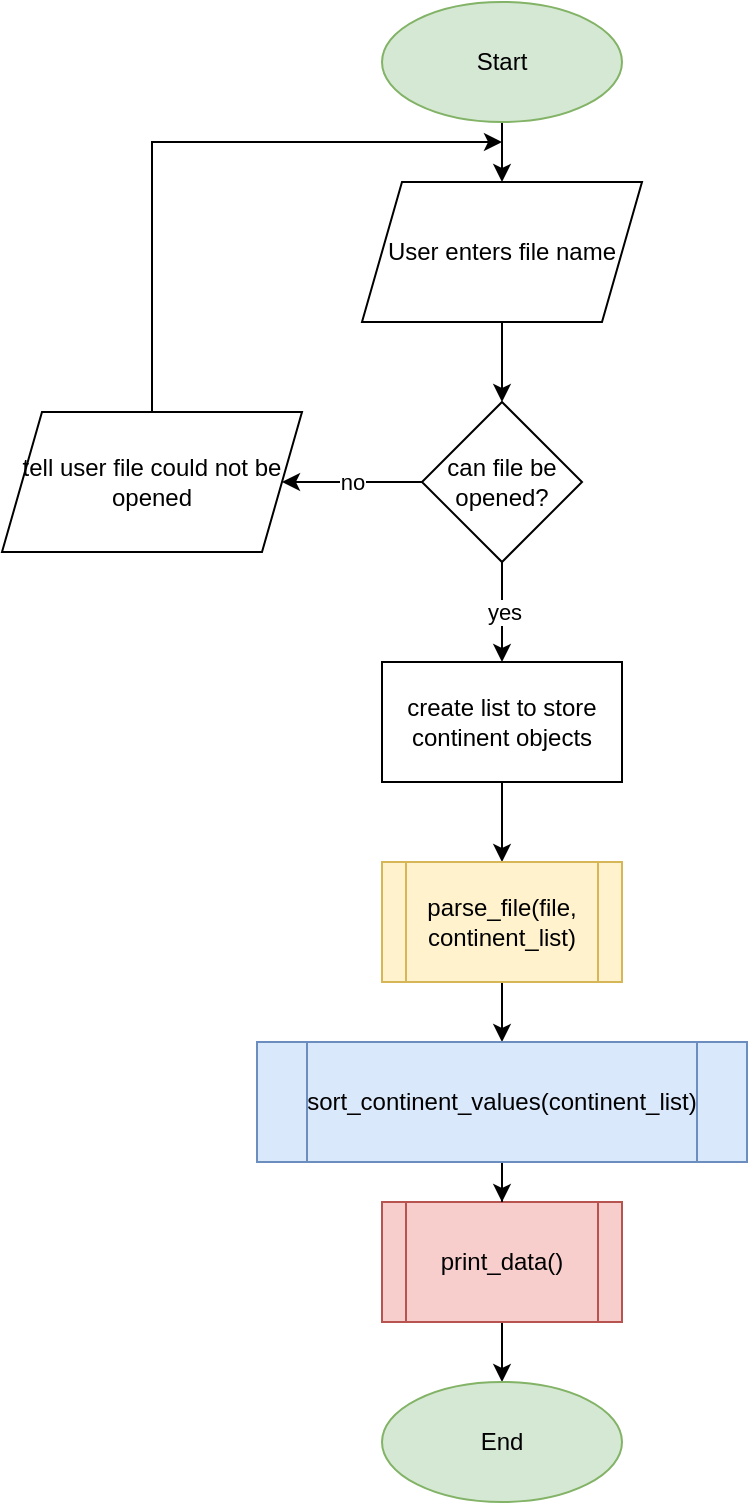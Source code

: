 <mxfile version="20.8.5" type="github" pages="3">
  <diagram id="yCp3yy1CDkCnGNzbleE7" name="main">
    <mxGraphModel dx="954" dy="616" grid="1" gridSize="10" guides="1" tooltips="1" connect="1" arrows="1" fold="1" page="1" pageScale="1" pageWidth="850" pageHeight="1100" math="0" shadow="0">
      <root>
        <mxCell id="0" />
        <mxCell id="1" parent="0" />
        <mxCell id="oboSt407GrpLVynpOdHt-3" value="" style="edgeStyle=orthogonalEdgeStyle;rounded=0;orthogonalLoop=1;jettySize=auto;html=1;" parent="1" target="oboSt407GrpLVynpOdHt-2" edge="1">
          <mxGeometry relative="1" as="geometry">
            <mxPoint x="390" y="70" as="sourcePoint" />
          </mxGeometry>
        </mxCell>
        <mxCell id="oboSt407GrpLVynpOdHt-1" value="Start" style="ellipse;whiteSpace=wrap;html=1;fillColor=#d5e8d4;strokeColor=#82b366;" parent="1" vertex="1">
          <mxGeometry x="340" y="50" width="120" height="60" as="geometry" />
        </mxCell>
        <mxCell id="oboSt407GrpLVynpOdHt-5" value="" style="edgeStyle=orthogonalEdgeStyle;rounded=0;orthogonalLoop=1;jettySize=auto;html=1;" parent="1" source="oboSt407GrpLVynpOdHt-2" target="oboSt407GrpLVynpOdHt-4" edge="1">
          <mxGeometry relative="1" as="geometry" />
        </mxCell>
        <mxCell id="oboSt407GrpLVynpOdHt-2" value="User enters file name" style="shape=parallelogram;perimeter=parallelogramPerimeter;whiteSpace=wrap;html=1;fixedSize=1;" parent="1" vertex="1">
          <mxGeometry x="330" y="140" width="140" height="70" as="geometry" />
        </mxCell>
        <mxCell id="oboSt407GrpLVynpOdHt-10" value="yes" style="edgeStyle=orthogonalEdgeStyle;rounded=0;orthogonalLoop=1;jettySize=auto;html=1;" parent="1" source="oboSt407GrpLVynpOdHt-4" edge="1">
          <mxGeometry relative="1" as="geometry">
            <mxPoint x="400" y="380" as="targetPoint" />
          </mxGeometry>
        </mxCell>
        <mxCell id="wlAmiefyty3tiZnHM9mg-1" value="no" style="edgeStyle=orthogonalEdgeStyle;rounded=0;orthogonalLoop=1;jettySize=auto;html=1;" parent="1" source="oboSt407GrpLVynpOdHt-4" target="oboSt407GrpLVynpOdHt-6" edge="1">
          <mxGeometry relative="1" as="geometry" />
        </mxCell>
        <mxCell id="oboSt407GrpLVynpOdHt-4" value="can file be opened?" style="rhombus;whiteSpace=wrap;html=1;" parent="1" vertex="1">
          <mxGeometry x="360" y="250" width="80" height="80" as="geometry" />
        </mxCell>
        <mxCell id="oboSt407GrpLVynpOdHt-11" style="edgeStyle=orthogonalEdgeStyle;rounded=0;orthogonalLoop=1;jettySize=auto;html=1;exitX=0.5;exitY=0;exitDx=0;exitDy=0;" parent="1" source="oboSt407GrpLVynpOdHt-6" edge="1">
          <mxGeometry relative="1" as="geometry">
            <mxPoint x="400" y="120" as="targetPoint" />
            <Array as="points">
              <mxPoint x="225" y="120" />
            </Array>
          </mxGeometry>
        </mxCell>
        <mxCell id="oboSt407GrpLVynpOdHt-6" value="tell user file could not be opened" style="shape=parallelogram;perimeter=parallelogramPerimeter;whiteSpace=wrap;html=1;fixedSize=1;" parent="1" vertex="1">
          <mxGeometry x="150" y="255" width="150" height="70" as="geometry" />
        </mxCell>
        <mxCell id="oboSt407GrpLVynpOdHt-14" style="edgeStyle=orthogonalEdgeStyle;rounded=0;orthogonalLoop=1;jettySize=auto;html=1;exitX=0.5;exitY=1;exitDx=0;exitDy=0;entryX=0.5;entryY=0;entryDx=0;entryDy=0;" parent="1" source="oboSt407GrpLVynpOdHt-12" target="oboSt407GrpLVynpOdHt-13" edge="1">
          <mxGeometry relative="1" as="geometry" />
        </mxCell>
        <mxCell id="oboSt407GrpLVynpOdHt-12" value="create list to store continent objects" style="rounded=0;whiteSpace=wrap;html=1;" parent="1" vertex="1">
          <mxGeometry x="340" y="380" width="120" height="60" as="geometry" />
        </mxCell>
        <mxCell id="oboSt407GrpLVynpOdHt-16" value="" style="edgeStyle=orthogonalEdgeStyle;rounded=0;orthogonalLoop=1;jettySize=auto;html=1;" parent="1" source="oboSt407GrpLVynpOdHt-13" edge="1">
          <mxGeometry relative="1" as="geometry">
            <mxPoint x="400" y="570" as="targetPoint" />
          </mxGeometry>
        </mxCell>
        <mxCell id="oboSt407GrpLVynpOdHt-13" value="parse_file(file, continent_list)" style="shape=process;whiteSpace=wrap;html=1;backgroundOutline=1;fillColor=#fff2cc;strokeColor=#d6b656;" parent="1" vertex="1">
          <mxGeometry x="340" y="480" width="120" height="60" as="geometry" />
        </mxCell>
        <mxCell id="oboSt407GrpLVynpOdHt-19" style="edgeStyle=orthogonalEdgeStyle;rounded=0;orthogonalLoop=1;jettySize=auto;html=1;exitX=0.5;exitY=1;exitDx=0;exitDy=0;entryX=0.5;entryY=0;entryDx=0;entryDy=0;" parent="1" source="oboSt407GrpLVynpOdHt-20" target="oboSt407GrpLVynpOdHt-18" edge="1">
          <mxGeometry relative="1" as="geometry">
            <mxPoint x="400" y="720" as="sourcePoint" />
          </mxGeometry>
        </mxCell>
        <mxCell id="oboSt407GrpLVynpOdHt-18" value="End" style="ellipse;whiteSpace=wrap;html=1;fillColor=#d5e8d4;strokeColor=#82b366;" parent="1" vertex="1">
          <mxGeometry x="340" y="740" width="120" height="60" as="geometry" />
        </mxCell>
        <mxCell id="oboSt407GrpLVynpOdHt-20" value="print_data()" style="shape=process;whiteSpace=wrap;html=1;backgroundOutline=1;fillColor=#f8cecc;strokeColor=#b85450;" parent="1" vertex="1">
          <mxGeometry x="340" y="650" width="120" height="60" as="geometry" />
        </mxCell>
        <mxCell id="fWn9jCYB3-4_oM9DVNx2-2" value="" style="edgeStyle=orthogonalEdgeStyle;rounded=0;orthogonalLoop=1;jettySize=auto;html=1;" parent="1" source="fWn9jCYB3-4_oM9DVNx2-1" target="oboSt407GrpLVynpOdHt-20" edge="1">
          <mxGeometry relative="1" as="geometry" />
        </mxCell>
        <mxCell id="fWn9jCYB3-4_oM9DVNx2-1" value="sort_continent_values(continent_list)" style="shape=process;whiteSpace=wrap;html=1;backgroundOutline=1;fillColor=#dae8fc;strokeColor=#6c8ebf;" parent="1" vertex="1">
          <mxGeometry x="277.5" y="570" width="245" height="60" as="geometry" />
        </mxCell>
      </root>
    </mxGraphModel>
  </diagram>
  <diagram id="8TNFRu_faSdTihl1HD-S" name="parse_file()">
    <mxGraphModel dx="954" dy="616" grid="1" gridSize="10" guides="1" tooltips="1" connect="1" arrows="1" fold="1" page="1" pageScale="1" pageWidth="850" pageHeight="1100" math="0" shadow="0">
      <root>
        <mxCell id="0" />
        <mxCell id="1" parent="0" />
        <mxCell id="2Fp9JlUa-YeowczUPUpx-4" value="" style="edgeStyle=orthogonalEdgeStyle;rounded=0;orthogonalLoop=1;jettySize=auto;html=1;" parent="1" source="XJ_a5BNZuWzltndVChw8-1" target="2Fp9JlUa-YeowczUPUpx-2" edge="1">
          <mxGeometry relative="1" as="geometry" />
        </mxCell>
        <mxCell id="XJ_a5BNZuWzltndVChw8-1" value="start" style="ellipse;whiteSpace=wrap;html=1;fillColor=#d5e8d4;strokeColor=#82b366;" parent="1" vertex="1">
          <mxGeometry x="340" y="30" width="120" height="60" as="geometry" />
        </mxCell>
        <mxCell id="2Fp9JlUa-YeowczUPUpx-5" value="" style="edgeStyle=orthogonalEdgeStyle;rounded=0;orthogonalLoop=1;jettySize=auto;html=1;entryX=0.5;entryY=0;entryDx=0;entryDy=0;startArrow=none;" parent="1" source="Ff4F8dltD4HQ5s6na6rR-16" target="u2p1NarR3WCm8fMuFPHF-2" edge="1">
          <mxGeometry relative="1" as="geometry">
            <mxPoint x="400" y="200" as="targetPoint" />
          </mxGeometry>
        </mxCell>
        <mxCell id="2Fp9JlUa-YeowczUPUpx-2" value="get file object from main" style="shape=parallelogram;perimeter=parallelogramPerimeter;whiteSpace=wrap;html=1;fixedSize=1;" parent="1" vertex="1">
          <mxGeometry x="325" y="110" width="150" height="60" as="geometry" />
        </mxCell>
        <mxCell id="u2p1NarR3WCm8fMuFPHF-4" value="" style="edgeStyle=orthogonalEdgeStyle;rounded=0;orthogonalLoop=1;jettySize=auto;html=1;" parent="1" source="u2p1NarR3WCm8fMuFPHF-2" edge="1">
          <mxGeometry relative="1" as="geometry">
            <mxPoint x="400" y="390" as="targetPoint" />
          </mxGeometry>
        </mxCell>
        <mxCell id="u2p1NarR3WCm8fMuFPHF-2" value="get line from file" style="rounded=0;whiteSpace=wrap;html=1;" parent="1" vertex="1">
          <mxGeometry x="340" y="300" width="120" height="60" as="geometry" />
        </mxCell>
        <mxCell id="Ff4F8dltD4HQ5s6na6rR-2" value="" style="edgeStyle=orthogonalEdgeStyle;rounded=0;orthogonalLoop=1;jettySize=auto;html=1;" parent="1" source="u2p1NarR3WCm8fMuFPHF-5" target="Ff4F8dltD4HQ5s6na6rR-1" edge="1">
          <mxGeometry relative="1" as="geometry" />
        </mxCell>
        <mxCell id="u2p1NarR3WCm8fMuFPHF-5" value="split(line)" style="shape=process;whiteSpace=wrap;html=1;backgroundOutline=1;fillColor=#e1d5e7;strokeColor=#9673a6;" parent="1" vertex="1">
          <mxGeometry x="340" y="390" width="120" height="60" as="geometry" />
        </mxCell>
        <mxCell id="Ff4F8dltD4HQ5s6na6rR-4" value="" style="edgeStyle=orthogonalEdgeStyle;rounded=0;orthogonalLoop=1;jettySize=auto;html=1;" parent="1" source="Ff4F8dltD4HQ5s6na6rR-1" edge="1">
          <mxGeometry relative="1" as="geometry">
            <mxPoint x="400" y="570" as="targetPoint" />
          </mxGeometry>
        </mxCell>
        <mxCell id="Ff4F8dltD4HQ5s6na6rR-1" value="create country object with data from split(line)" style="whiteSpace=wrap;html=1;" parent="1" vertex="1">
          <mxGeometry x="340" y="480" width="120" height="60" as="geometry" />
        </mxCell>
        <mxCell id="Ff4F8dltD4HQ5s6na6rR-8" value="" style="edgeStyle=orthogonalEdgeStyle;rounded=0;orthogonalLoop=1;jettySize=auto;html=1;" parent="1" source="Ff4F8dltD4HQ5s6na6rR-5" target="Ff4F8dltD4HQ5s6na6rR-6" edge="1">
          <mxGeometry relative="1" as="geometry" />
        </mxCell>
        <mxCell id="Ff4F8dltD4HQ5s6na6rR-5" value="link country object to its continent object" style="rounded=0;whiteSpace=wrap;html=1;" parent="1" vertex="1">
          <mxGeometry x="340" y="570" width="120" height="60" as="geometry" />
        </mxCell>
        <mxCell id="Ff4F8dltD4HQ5s6na6rR-9" value="no" style="edgeStyle=orthogonalEdgeStyle;rounded=0;orthogonalLoop=1;jettySize=auto;html=1;" parent="1" source="Ff4F8dltD4HQ5s6na6rR-6" edge="1">
          <mxGeometry relative="1" as="geometry">
            <mxPoint x="400" y="270" as="targetPoint" />
            <Array as="points">
              <mxPoint x="510" y="700" />
              <mxPoint x="510" y="270" />
            </Array>
          </mxGeometry>
        </mxCell>
        <mxCell id="Ff4F8dltD4HQ5s6na6rR-12" value="yes" style="edgeStyle=orthogonalEdgeStyle;rounded=0;orthogonalLoop=1;jettySize=auto;html=1;" parent="1" edge="1">
          <mxGeometry relative="1" as="geometry">
            <mxPoint x="400" y="740" as="sourcePoint" />
            <mxPoint x="400" y="780" as="targetPoint" />
          </mxGeometry>
        </mxCell>
        <mxCell id="Ff4F8dltD4HQ5s6na6rR-6" value="reached end of file?" style="rhombus;whiteSpace=wrap;html=1;" parent="1" vertex="1">
          <mxGeometry x="360" y="660" width="80" height="80" as="geometry" />
        </mxCell>
        <mxCell id="Ff4F8dltD4HQ5s6na6rR-14" value="return continent object list updated with country data" style="ellipse;whiteSpace=wrap;html=1;fillColor=#d5e8d4;strokeColor=#82b366;" parent="1" vertex="1">
          <mxGeometry x="340" y="780" width="120" height="60" as="geometry" />
        </mxCell>
        <mxCell id="Ff4F8dltD4HQ5s6na6rR-17" value="" style="edgeStyle=orthogonalEdgeStyle;rounded=0;orthogonalLoop=1;jettySize=auto;html=1;entryX=0.5;entryY=0;entryDx=0;entryDy=0;endArrow=none;" parent="1" source="2Fp9JlUa-YeowczUPUpx-2" target="Ff4F8dltD4HQ5s6na6rR-16" edge="1">
          <mxGeometry relative="1" as="geometry">
            <mxPoint x="400" y="170" as="sourcePoint" />
            <mxPoint x="400" y="300" as="targetPoint" />
          </mxGeometry>
        </mxCell>
        <mxCell id="Ff4F8dltD4HQ5s6na6rR-16" value="get list of continent objects from main" style="shape=parallelogram;perimeter=parallelogramPerimeter;whiteSpace=wrap;html=1;fixedSize=1;" parent="1" vertex="1">
          <mxGeometry x="340" y="190" width="120" height="60" as="geometry" />
        </mxCell>
      </root>
    </mxGraphModel>
  </diagram>
  <diagram id="TpYmK7eVCE4XFn0miMOW" name="classes">
    <mxGraphModel dx="954" dy="616" grid="1" gridSize="10" guides="1" tooltips="1" connect="1" arrows="1" fold="1" page="1" pageScale="1" pageWidth="850" pageHeight="1100" math="0" shadow="0">
      <root>
        <mxCell id="0" />
        <mxCell id="1" parent="0" />
        <mxCell id="hrihN0mjK9iC3GnM5P2j-1" value="Continent" style="swimlane;fontStyle=1;align=center;verticalAlign=top;childLayout=stackLayout;horizontal=1;startSize=26;horizontalStack=0;resizeParent=1;resizeParentMax=0;resizeLast=0;collapsible=1;marginBottom=0;" vertex="1" parent="1">
          <mxGeometry x="40" y="40" width="260" height="310" as="geometry" />
        </mxCell>
        <mxCell id="hrihN0mjK9iC3GnM5P2j-2" value="-continent_name : str&#xa;-currencies : dict[str: int]&#xa;-currency_mode: str&#xa;-literacy_rates: dict[int: int]&#xa;-literacy_rate_mode: int &#xa;-time_zones: dict[int: int]&#xa;-time_zone_mode: int&#xa;-main_languages: dict[str: int]&#xa;-main_language_mode: str&#xa;-most_spoken_languages: dict[str: int]&#xa;-most_spoken_language_mode: str&#xa;" style="text;strokeColor=none;fillColor=none;align=left;verticalAlign=top;spacingLeft=4;spacingRight=4;overflow=hidden;rotatable=0;points=[[0,0.5],[1,0.5]];portConstraint=eastwest;" vertex="1" parent="hrihN0mjK9iC3GnM5P2j-1">
          <mxGeometry y="26" width="260" height="194" as="geometry" />
        </mxCell>
        <mxCell id="hrihN0mjK9iC3GnM5P2j-3" value="" style="line;strokeWidth=1;fillColor=none;align=left;verticalAlign=middle;spacingTop=-1;spacingLeft=3;spacingRight=3;rotatable=0;labelPosition=right;points=[];portConstraint=eastwest;strokeColor=inherit;" vertex="1" parent="hrihN0mjK9iC3GnM5P2j-1">
          <mxGeometry y="220" width="260" height="8" as="geometry" />
        </mxCell>
        <mxCell id="hrihN0mjK9iC3GnM5P2j-4" value="+ update_value(value_name, new_value)&#xa;+ set_value_mode(value_name, mode_value)" style="text;strokeColor=none;fillColor=none;align=left;verticalAlign=top;spacingLeft=4;spacingRight=4;overflow=hidden;rotatable=0;points=[[0,0.5],[1,0.5]];portConstraint=eastwest;" vertex="1" parent="hrihN0mjK9iC3GnM5P2j-1">
          <mxGeometry y="228" width="260" height="82" as="geometry" />
        </mxCell>
        <mxCell id="hrihN0mjK9iC3GnM5P2j-6" value="Country" style="swimlane;fontStyle=1;align=center;verticalAlign=top;childLayout=stackLayout;horizontal=1;startSize=26;horizontalStack=0;resizeParent=1;resizeParentMax=0;resizeLast=0;collapsible=1;marginBottom=0;" vertex="1" parent="1">
          <mxGeometry x="420" y="75" width="230" height="240" as="geometry" />
        </mxCell>
        <mxCell id="hrihN0mjK9iC3GnM5P2j-7" value="-continent_name : str&#xa;-currency : str&#xa;-literacy_rate: int &#xa;-time_zone: int&#xa;-main_language: str&#xa;-most_spoken_language: str&#xa;" style="text;strokeColor=none;fillColor=none;align=left;verticalAlign=top;spacingLeft=4;spacingRight=4;overflow=hidden;rotatable=0;points=[[0,0.5],[1,0.5]];portConstraint=eastwest;" vertex="1" parent="hrihN0mjK9iC3GnM5P2j-6">
          <mxGeometry y="26" width="230" height="124" as="geometry" />
        </mxCell>
        <mxCell id="hrihN0mjK9iC3GnM5P2j-8" value="" style="line;strokeWidth=1;fillColor=none;align=left;verticalAlign=middle;spacingTop=-1;spacingLeft=3;spacingRight=3;rotatable=0;labelPosition=right;points=[];portConstraint=eastwest;strokeColor=inherit;" vertex="1" parent="hrihN0mjK9iC3GnM5P2j-6">
          <mxGeometry y="150" width="230" height="8" as="geometry" />
        </mxCell>
        <mxCell id="hrihN0mjK9iC3GnM5P2j-9" value="+ update_value(value_name, new_value)&#xa;" style="text;strokeColor=none;fillColor=none;align=left;verticalAlign=top;spacingLeft=4;spacingRight=4;overflow=hidden;rotatable=0;points=[[0,0.5],[1,0.5]];portConstraint=eastwest;" vertex="1" parent="hrihN0mjK9iC3GnM5P2j-6">
          <mxGeometry y="158" width="230" height="82" as="geometry" />
        </mxCell>
        <mxCell id="hrihN0mjK9iC3GnM5P2j-15" style="edgeStyle=orthogonalEdgeStyle;rounded=0;orthogonalLoop=1;jettySize=auto;html=1;entryX=1;entryY=0.5;entryDx=0;entryDy=0;" edge="1" parent="1" source="hrihN0mjK9iC3GnM5P2j-7" target="hrihN0mjK9iC3GnM5P2j-2">
          <mxGeometry relative="1" as="geometry" />
        </mxCell>
      </root>
    </mxGraphModel>
  </diagram>
</mxfile>
